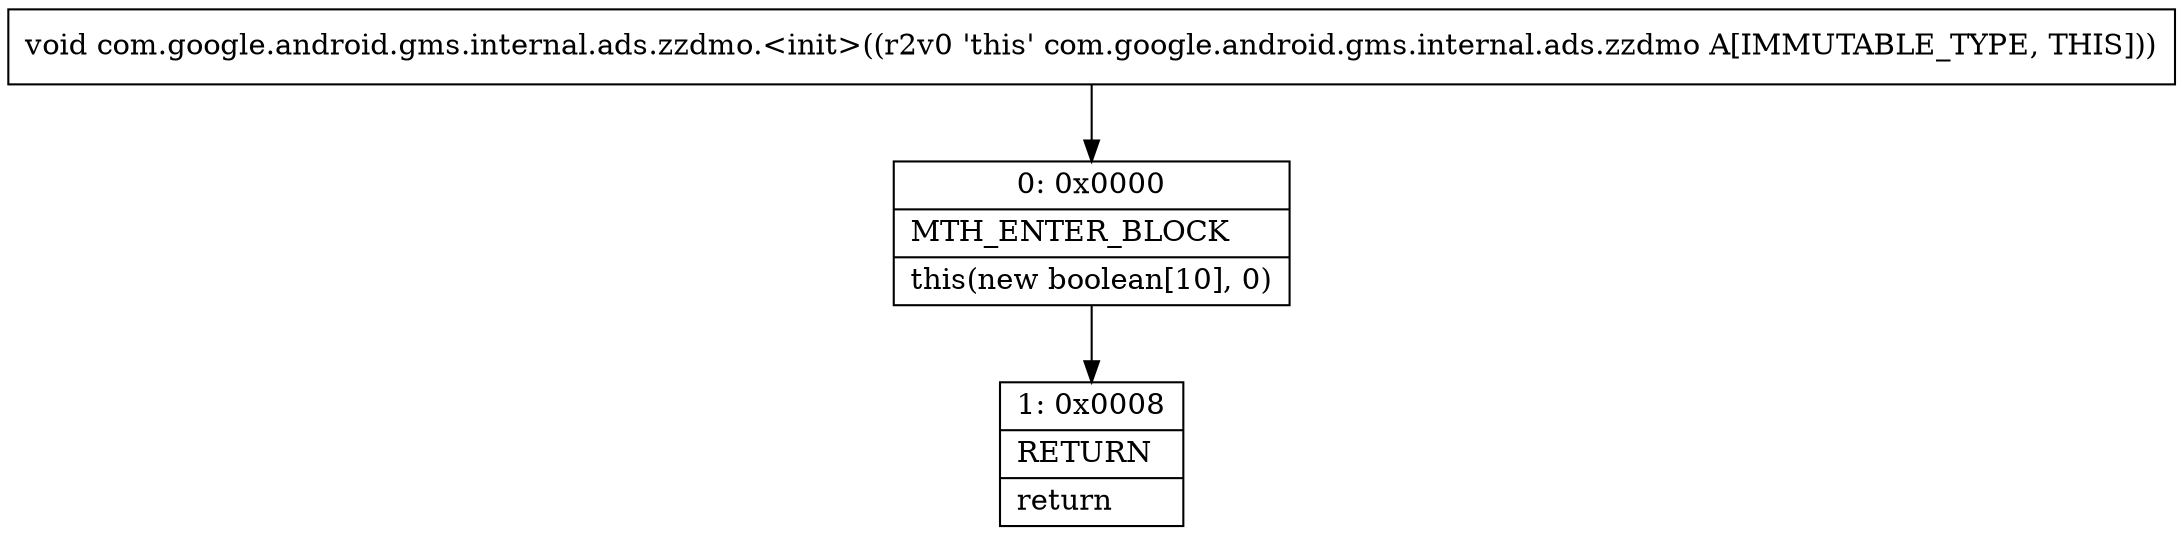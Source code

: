 digraph "CFG forcom.google.android.gms.internal.ads.zzdmo.\<init\>()V" {
Node_0 [shape=record,label="{0\:\ 0x0000|MTH_ENTER_BLOCK\l|this(new boolean[10], 0)\l}"];
Node_1 [shape=record,label="{1\:\ 0x0008|RETURN\l|return\l}"];
MethodNode[shape=record,label="{void com.google.android.gms.internal.ads.zzdmo.\<init\>((r2v0 'this' com.google.android.gms.internal.ads.zzdmo A[IMMUTABLE_TYPE, THIS])) }"];
MethodNode -> Node_0;
Node_0 -> Node_1;
}

